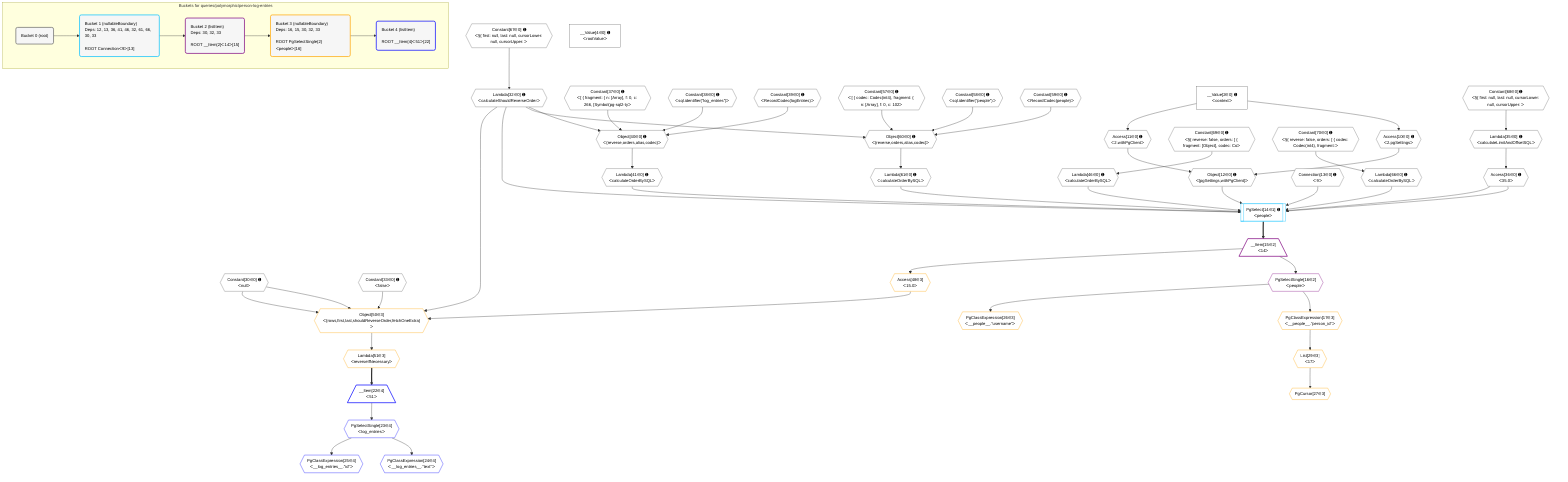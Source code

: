 %%{init: {'themeVariables': { 'fontSize': '12px'}}}%%
graph TD
    classDef path fill:#eee,stroke:#000,color:#000
    classDef plan fill:#fff,stroke-width:1px,color:#000
    classDef itemplan fill:#fff,stroke-width:2px,color:#000
    classDef unbatchedplan fill:#dff,stroke-width:1px,color:#000
    classDef sideeffectplan fill:#fcc,stroke-width:2px,color:#000
    classDef bucket fill:#f6f6f6,color:#000,stroke-width:2px,text-align:left


    %% plan dependencies
    Object40{{"Object[40∈0] ➊<br />ᐸ{reverse,orders,alias,codec}ᐳ"}}:::plan
    Lambda32{{"Lambda[32∈0] ➊<br />ᐸcalculateShouldReverseOrderᐳ"}}:::plan
    Constant37{{"Constant[37∈0] ➊<br />ᐸ[ { fragment: { n: [Array], f: 0, c: 266, [Symbol(pg-sql2-tyᐳ"}}:::plan
    Constant38{{"Constant[38∈0] ➊<br />ᐸsql.identifier(”log_entries”)ᐳ"}}:::plan
    Constant39{{"Constant[39∈0] ➊<br />ᐸRecordCodec(logEntries)ᐳ"}}:::plan
    Lambda32 & Constant37 & Constant38 & Constant39 --> Object40
    Object60{{"Object[60∈0] ➊<br />ᐸ{reverse,orders,alias,codec}ᐳ"}}:::plan
    Constant57{{"Constant[57∈0] ➊<br />ᐸ[ { codec: Codec(int4), fragment: { n: [Array], f: 0, c: 102ᐳ"}}:::plan
    Constant58{{"Constant[58∈0] ➊<br />ᐸsql.identifier(”people”)ᐳ"}}:::plan
    Constant59{{"Constant[59∈0] ➊<br />ᐸRecordCodec(people)ᐳ"}}:::plan
    Lambda32 & Constant57 & Constant58 & Constant59 --> Object60
    Object12{{"Object[12∈0] ➊<br />ᐸ{pgSettings,withPgClient}ᐳ"}}:::plan
    Access10{{"Access[10∈0] ➊<br />ᐸ2.pgSettingsᐳ"}}:::plan
    Access11{{"Access[11∈0] ➊<br />ᐸ2.withPgClientᐳ"}}:::plan
    Access10 & Access11 --> Object12
    __Value2["__Value[2∈0] ➊<br />ᐸcontextᐳ"]:::plan
    __Value2 --> Access10
    __Value2 --> Access11
    Constant67{{"Constant[67∈0] ➊<br />ᐸ§{ first: null, last: null, cursorLower: null, cursorUpper: ᐳ"}}:::plan
    Constant67 --> Lambda32
    Lambda35{{"Lambda[35∈0] ➊<br />ᐸcalculateLimitAndOffsetSQLᐳ"}}:::plan
    Constant68{{"Constant[68∈0] ➊<br />ᐸ§{ first: null, last: null, cursorLower: null, cursorUpper: ᐳ"}}:::plan
    Constant68 --> Lambda35
    Access36{{"Access[36∈0] ➊<br />ᐸ35.0ᐳ"}}:::plan
    Lambda35 --> Access36
    Lambda41{{"Lambda[41∈0] ➊<br />ᐸcalculateOrderBySQLᐳ"}}:::plan
    Object40 --> Lambda41
    Lambda46{{"Lambda[46∈0] ➊<br />ᐸcalculateOrderBySQLᐳ"}}:::plan
    Constant69{{"Constant[69∈0] ➊<br />ᐸ§{ reverse: false, orders: [ { fragment: [Object], codec: Coᐳ"}}:::plan
    Constant69 --> Lambda46
    Lambda61{{"Lambda[61∈0] ➊<br />ᐸcalculateOrderBySQLᐳ"}}:::plan
    Object60 --> Lambda61
    Lambda66{{"Lambda[66∈0] ➊<br />ᐸcalculateOrderBySQLᐳ"}}:::plan
    Constant70{{"Constant[70∈0] ➊<br />ᐸ§{ reverse: false, orders: [ { codec: Codec(int4), fragment:ᐳ"}}:::plan
    Constant70 --> Lambda66
    __Value4["__Value[4∈0] ➊<br />ᐸrootValueᐳ"]:::plan
    Connection13{{"Connection[13∈0] ➊<br />ᐸ9ᐳ"}}:::plan
    Constant30{{"Constant[30∈0] ➊<br />ᐸnullᐳ"}}:::plan
    Constant33{{"Constant[33∈0] ➊<br />ᐸfalseᐳ"}}:::plan
    PgSelect14[["PgSelect[14∈1] ➊<br />ᐸpeopleᐳ"]]:::plan
    Object12 & Connection13 & Access36 & Lambda41 & Lambda46 & Lambda32 & Access36 & Lambda61 & Lambda66 --> PgSelect14
    __Item15[/"__Item[15∈2]<br />ᐸ14ᐳ"\]:::itemplan
    PgSelect14 ==> __Item15
    PgSelectSingle16{{"PgSelectSingle[16∈2]<br />ᐸpeopleᐳ"}}:::plan
    __Item15 --> PgSelectSingle16
    Object50{{"Object[50∈3]<br />ᐸ{rows,first,last,shouldReverseOrder,fetchOneExtra}ᐳ"}}:::plan
    Access48{{"Access[48∈3]<br />ᐸ15.0ᐳ"}}:::plan
    Access48 & Constant30 & Constant30 & Lambda32 & Constant33 --> Object50
    PgClassExpression17{{"PgClassExpression[17∈3]<br />ᐸ__people__.”person_id”ᐳ"}}:::plan
    PgSelectSingle16 --> PgClassExpression17
    PgClassExpression26{{"PgClassExpression[26∈3]<br />ᐸ__people__.”username”ᐳ"}}:::plan
    PgSelectSingle16 --> PgClassExpression26
    PgCursor27{{"PgCursor[27∈3]"}}:::plan
    List29{{"List[29∈3]<br />ᐸ17ᐳ"}}:::plan
    List29 --> PgCursor27
    PgClassExpression17 --> List29
    __Item15 --> Access48
    Lambda51{{"Lambda[51∈3]<br />ᐸreverseIfNecessaryᐳ"}}:::plan
    Object50 --> Lambda51
    __Item22[/"__Item[22∈4]<br />ᐸ51ᐳ"\]:::itemplan
    Lambda51 ==> __Item22
    PgSelectSingle23{{"PgSelectSingle[23∈4]<br />ᐸlog_entriesᐳ"}}:::plan
    __Item22 --> PgSelectSingle23
    PgClassExpression24{{"PgClassExpression[24∈4]<br />ᐸ__log_entries__.”text”ᐳ"}}:::plan
    PgSelectSingle23 --> PgClassExpression24
    PgClassExpression25{{"PgClassExpression[25∈4]<br />ᐸ__log_entries__.”id”ᐳ"}}:::plan
    PgSelectSingle23 --> PgClassExpression25

    %% define steps

    subgraph "Buckets for queries/polymorphic/person-log-entries"
    Bucket0("Bucket 0 (root)"):::bucket
    classDef bucket0 stroke:#696969
    class Bucket0,__Value2,__Value4,Access10,Access11,Object12,Connection13,Constant30,Lambda32,Constant33,Lambda35,Access36,Constant37,Constant38,Constant39,Object40,Lambda41,Lambda46,Constant57,Constant58,Constant59,Object60,Lambda61,Lambda66,Constant67,Constant68,Constant69,Constant70 bucket0
    Bucket1("Bucket 1 (nullableBoundary)<br />Deps: 12, 13, 36, 41, 46, 32, 61, 66, 30, 33<br /><br />ROOT Connectionᐸ9ᐳ[13]"):::bucket
    classDef bucket1 stroke:#00bfff
    class Bucket1,PgSelect14 bucket1
    Bucket2("Bucket 2 (listItem)<br />Deps: 30, 32, 33<br /><br />ROOT __Item{2}ᐸ14ᐳ[15]"):::bucket
    classDef bucket2 stroke:#7f007f
    class Bucket2,__Item15,PgSelectSingle16 bucket2
    Bucket3("Bucket 3 (nullableBoundary)<br />Deps: 16, 15, 30, 32, 33<br /><br />ROOT PgSelectSingle{2}ᐸpeopleᐳ[16]"):::bucket
    classDef bucket3 stroke:#ffa500
    class Bucket3,PgClassExpression17,PgClassExpression26,PgCursor27,List29,Access48,Object50,Lambda51 bucket3
    Bucket4("Bucket 4 (listItem)<br /><br />ROOT __Item{4}ᐸ51ᐳ[22]"):::bucket
    classDef bucket4 stroke:#0000ff
    class Bucket4,__Item22,PgSelectSingle23,PgClassExpression24,PgClassExpression25 bucket4
    Bucket0 --> Bucket1
    Bucket1 --> Bucket2
    Bucket2 --> Bucket3
    Bucket3 --> Bucket4
    end
